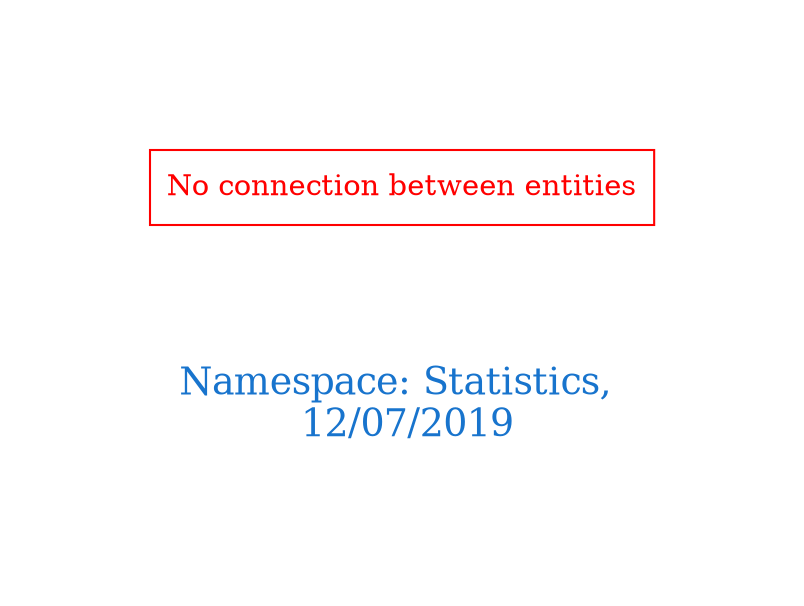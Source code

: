 digraph OGIT_ontology {
 graph [ rankdir= LR,pad=1 
fontsize = 18,
fontcolor= dodgerblue3,label = "\n\n\nNamespace: Statistics, \n 12/07/2019"];
node[shape=polygon];
edge [  color="gray81"];

"No connection between entities" [fontcolor = "red",color="red", shape="polygon"]
}
